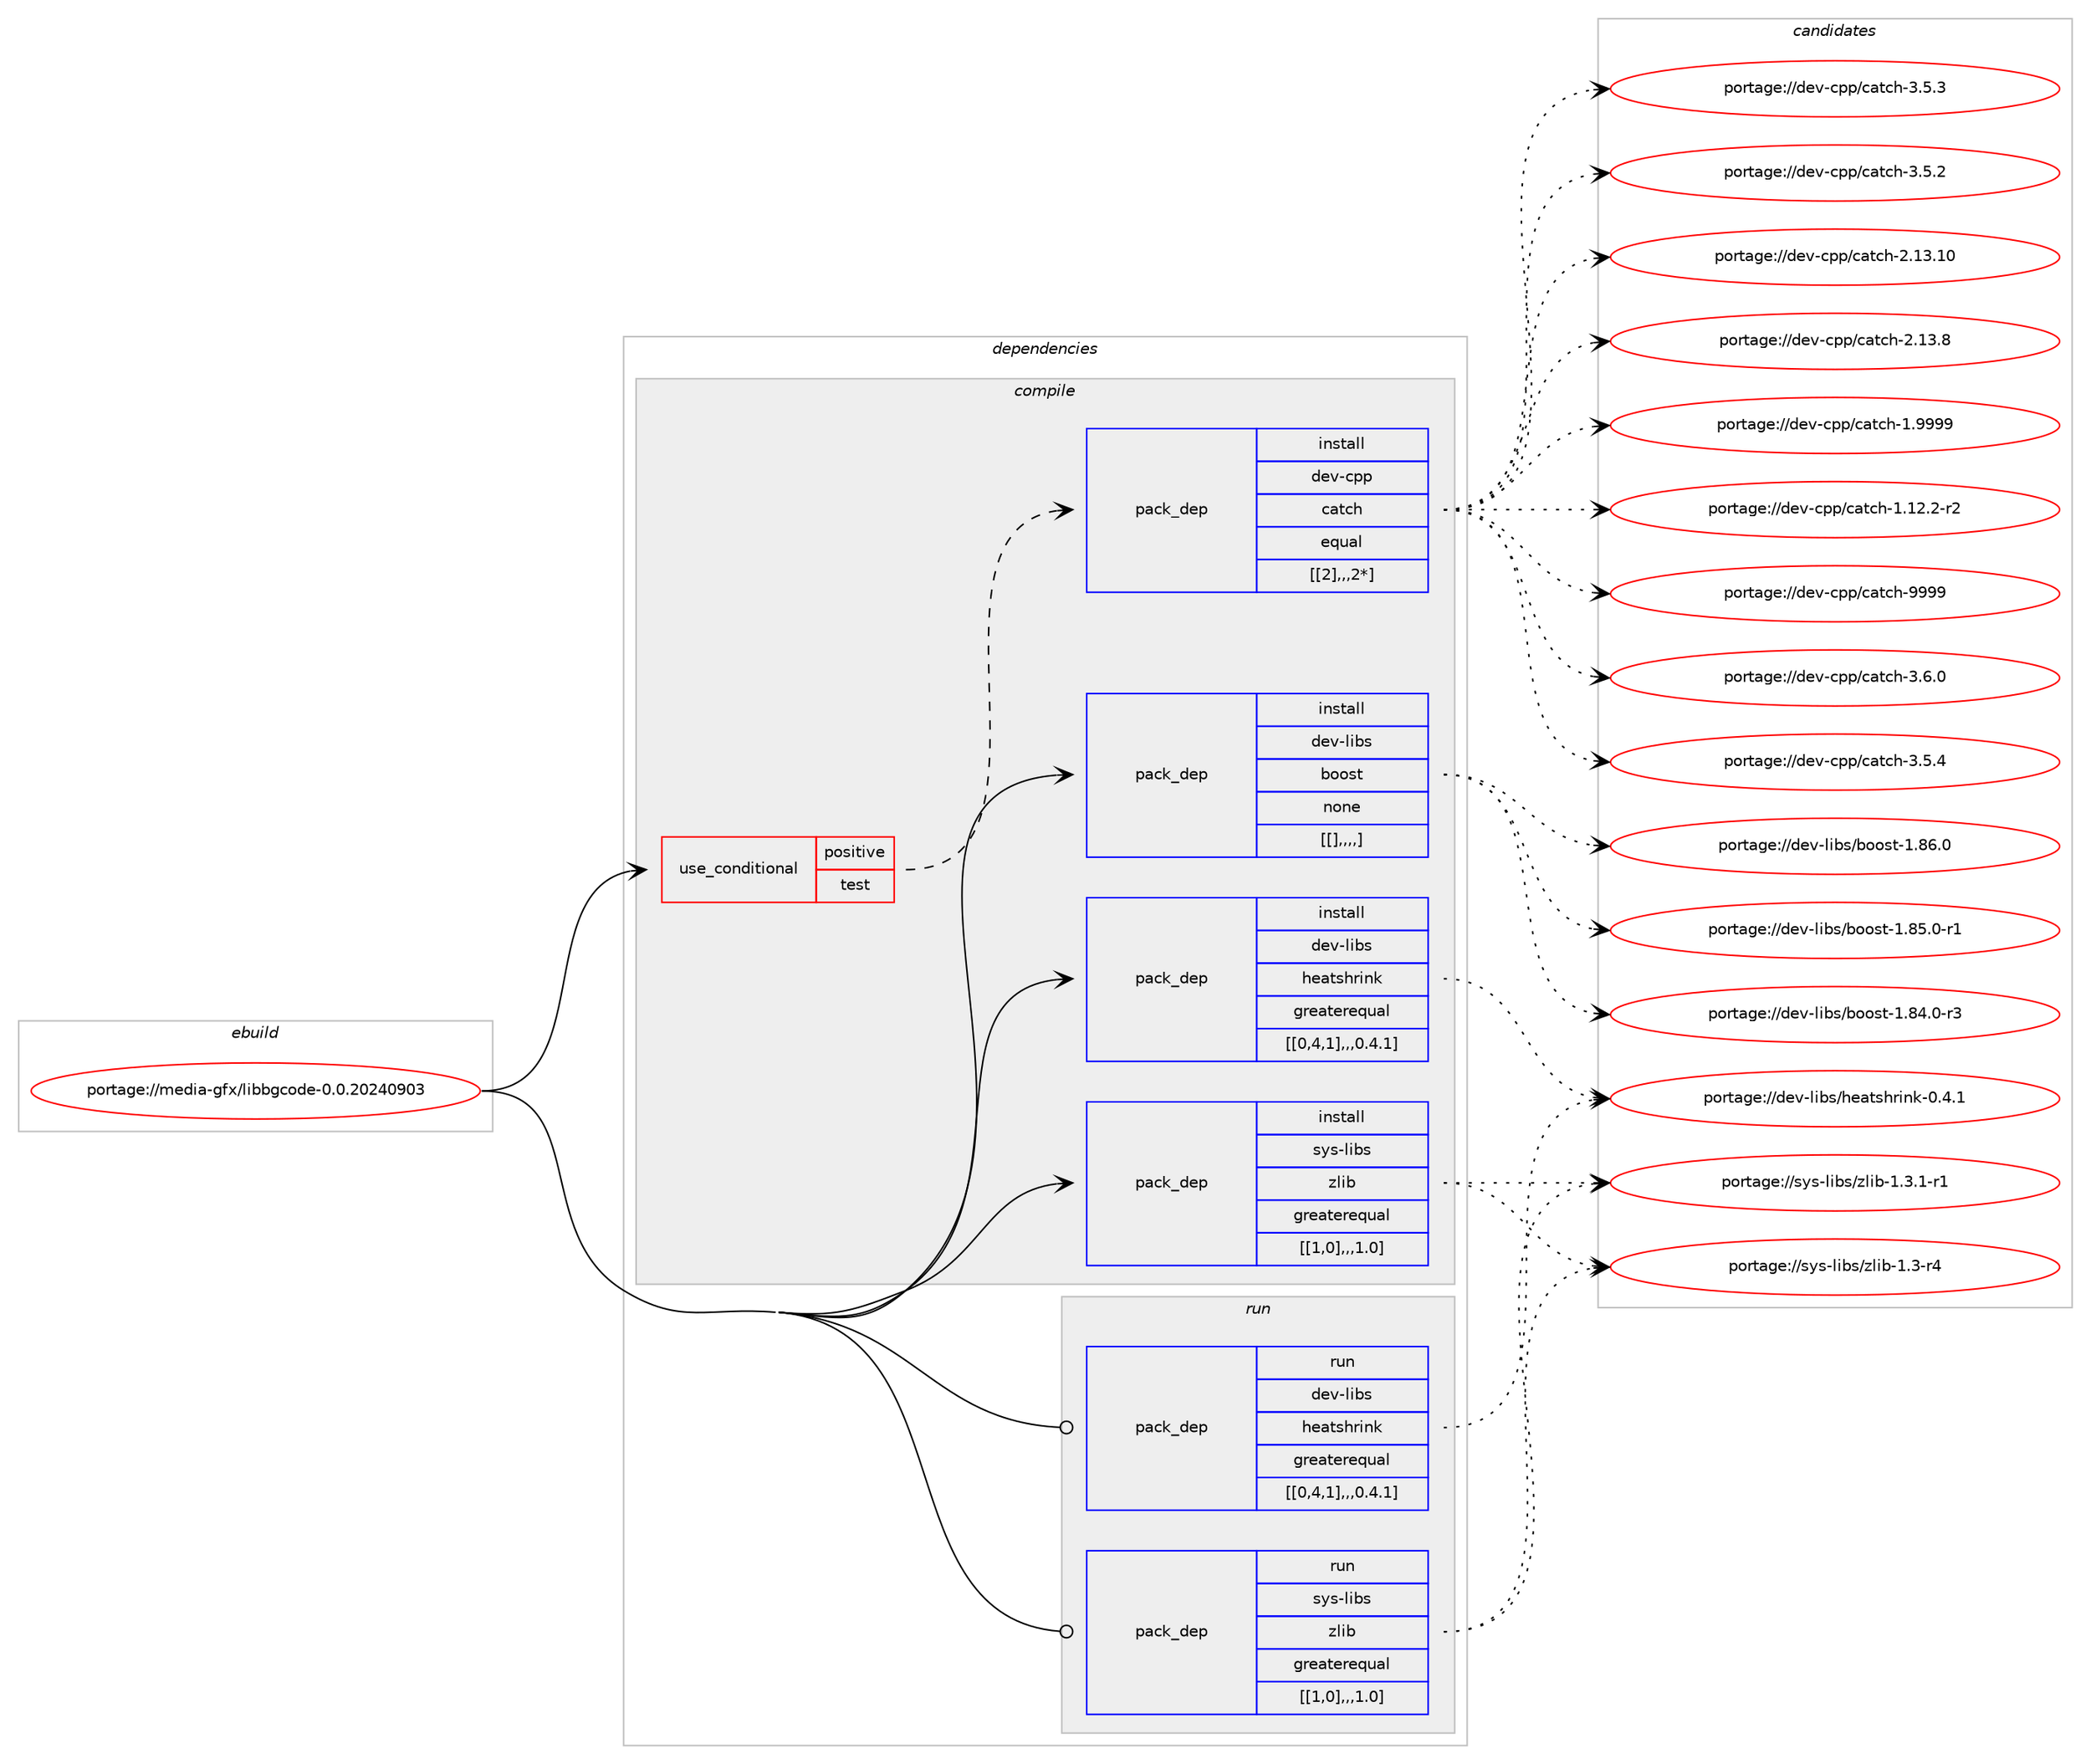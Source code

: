 digraph prolog {

# *************
# Graph options
# *************

newrank=true;
concentrate=true;
compound=true;
graph [rankdir=LR,fontname=Helvetica,fontsize=10,ranksep=1.5];#, ranksep=2.5, nodesep=0.2];
edge  [arrowhead=vee];
node  [fontname=Helvetica,fontsize=10];

# **********
# The ebuild
# **********

subgraph cluster_leftcol {
color=gray;
label=<<i>ebuild</i>>;
id [label="portage://media-gfx/libbgcode-0.0.20240903", color=red, width=4, href="../media-gfx/libbgcode-0.0.20240903.svg"];
}

# ****************
# The dependencies
# ****************

subgraph cluster_midcol {
color=gray;
label=<<i>dependencies</i>>;
subgraph cluster_compile {
fillcolor="#eeeeee";
style=filled;
label=<<i>compile</i>>;
subgraph cond76841 {
dependency307476 [label=<<TABLE BORDER="0" CELLBORDER="1" CELLSPACING="0" CELLPADDING="4"><TR><TD ROWSPAN="3" CELLPADDING="10">use_conditional</TD></TR><TR><TD>positive</TD></TR><TR><TD>test</TD></TR></TABLE>>, shape=none, color=red];
subgraph pack228119 {
dependency307477 [label=<<TABLE BORDER="0" CELLBORDER="1" CELLSPACING="0" CELLPADDING="4" WIDTH="220"><TR><TD ROWSPAN="6" CELLPADDING="30">pack_dep</TD></TR><TR><TD WIDTH="110">install</TD></TR><TR><TD>dev-cpp</TD></TR><TR><TD>catch</TD></TR><TR><TD>equal</TD></TR><TR><TD>[[2],,,2*]</TD></TR></TABLE>>, shape=none, color=blue];
}
dependency307476:e -> dependency307477:w [weight=20,style="dashed",arrowhead="vee"];
}
id:e -> dependency307476:w [weight=20,style="solid",arrowhead="vee"];
subgraph pack228120 {
dependency307478 [label=<<TABLE BORDER="0" CELLBORDER="1" CELLSPACING="0" CELLPADDING="4" WIDTH="220"><TR><TD ROWSPAN="6" CELLPADDING="30">pack_dep</TD></TR><TR><TD WIDTH="110">install</TD></TR><TR><TD>dev-libs</TD></TR><TR><TD>boost</TD></TR><TR><TD>none</TD></TR><TR><TD>[[],,,,]</TD></TR></TABLE>>, shape=none, color=blue];
}
id:e -> dependency307478:w [weight=20,style="solid",arrowhead="vee"];
subgraph pack228121 {
dependency307479 [label=<<TABLE BORDER="0" CELLBORDER="1" CELLSPACING="0" CELLPADDING="4" WIDTH="220"><TR><TD ROWSPAN="6" CELLPADDING="30">pack_dep</TD></TR><TR><TD WIDTH="110">install</TD></TR><TR><TD>dev-libs</TD></TR><TR><TD>heatshrink</TD></TR><TR><TD>greaterequal</TD></TR><TR><TD>[[0,4,1],,,0.4.1]</TD></TR></TABLE>>, shape=none, color=blue];
}
id:e -> dependency307479:w [weight=20,style="solid",arrowhead="vee"];
subgraph pack228122 {
dependency307480 [label=<<TABLE BORDER="0" CELLBORDER="1" CELLSPACING="0" CELLPADDING="4" WIDTH="220"><TR><TD ROWSPAN="6" CELLPADDING="30">pack_dep</TD></TR><TR><TD WIDTH="110">install</TD></TR><TR><TD>sys-libs</TD></TR><TR><TD>zlib</TD></TR><TR><TD>greaterequal</TD></TR><TR><TD>[[1,0],,,1.0]</TD></TR></TABLE>>, shape=none, color=blue];
}
id:e -> dependency307480:w [weight=20,style="solid",arrowhead="vee"];
}
subgraph cluster_compileandrun {
fillcolor="#eeeeee";
style=filled;
label=<<i>compile and run</i>>;
}
subgraph cluster_run {
fillcolor="#eeeeee";
style=filled;
label=<<i>run</i>>;
subgraph pack228123 {
dependency307481 [label=<<TABLE BORDER="0" CELLBORDER="1" CELLSPACING="0" CELLPADDING="4" WIDTH="220"><TR><TD ROWSPAN="6" CELLPADDING="30">pack_dep</TD></TR><TR><TD WIDTH="110">run</TD></TR><TR><TD>dev-libs</TD></TR><TR><TD>heatshrink</TD></TR><TR><TD>greaterequal</TD></TR><TR><TD>[[0,4,1],,,0.4.1]</TD></TR></TABLE>>, shape=none, color=blue];
}
id:e -> dependency307481:w [weight=20,style="solid",arrowhead="odot"];
subgraph pack228124 {
dependency307482 [label=<<TABLE BORDER="0" CELLBORDER="1" CELLSPACING="0" CELLPADDING="4" WIDTH="220"><TR><TD ROWSPAN="6" CELLPADDING="30">pack_dep</TD></TR><TR><TD WIDTH="110">run</TD></TR><TR><TD>sys-libs</TD></TR><TR><TD>zlib</TD></TR><TR><TD>greaterequal</TD></TR><TR><TD>[[1,0],,,1.0]</TD></TR></TABLE>>, shape=none, color=blue];
}
id:e -> dependency307482:w [weight=20,style="solid",arrowhead="odot"];
}
}

# **************
# The candidates
# **************

subgraph cluster_choices {
rank=same;
color=gray;
label=<<i>candidates</i>>;

subgraph choice228119 {
color=black;
nodesep=1;
choice1001011184599112112479997116991044557575757 [label="portage://dev-cpp/catch-9999", color=red, width=4,href="../dev-cpp/catch-9999.svg"];
choice100101118459911211247999711699104455146544648 [label="portage://dev-cpp/catch-3.6.0", color=red, width=4,href="../dev-cpp/catch-3.6.0.svg"];
choice100101118459911211247999711699104455146534652 [label="portage://dev-cpp/catch-3.5.4", color=red, width=4,href="../dev-cpp/catch-3.5.4.svg"];
choice100101118459911211247999711699104455146534651 [label="portage://dev-cpp/catch-3.5.3", color=red, width=4,href="../dev-cpp/catch-3.5.3.svg"];
choice100101118459911211247999711699104455146534650 [label="portage://dev-cpp/catch-3.5.2", color=red, width=4,href="../dev-cpp/catch-3.5.2.svg"];
choice1001011184599112112479997116991044550464951464948 [label="portage://dev-cpp/catch-2.13.10", color=red, width=4,href="../dev-cpp/catch-2.13.10.svg"];
choice10010111845991121124799971169910445504649514656 [label="portage://dev-cpp/catch-2.13.8", color=red, width=4,href="../dev-cpp/catch-2.13.8.svg"];
choice10010111845991121124799971169910445494657575757 [label="portage://dev-cpp/catch-1.9999", color=red, width=4,href="../dev-cpp/catch-1.9999.svg"];
choice100101118459911211247999711699104454946495046504511450 [label="portage://dev-cpp/catch-1.12.2-r2", color=red, width=4,href="../dev-cpp/catch-1.12.2-r2.svg"];
dependency307477:e -> choice1001011184599112112479997116991044557575757:w [style=dotted,weight="100"];
dependency307477:e -> choice100101118459911211247999711699104455146544648:w [style=dotted,weight="100"];
dependency307477:e -> choice100101118459911211247999711699104455146534652:w [style=dotted,weight="100"];
dependency307477:e -> choice100101118459911211247999711699104455146534651:w [style=dotted,weight="100"];
dependency307477:e -> choice100101118459911211247999711699104455146534650:w [style=dotted,weight="100"];
dependency307477:e -> choice1001011184599112112479997116991044550464951464948:w [style=dotted,weight="100"];
dependency307477:e -> choice10010111845991121124799971169910445504649514656:w [style=dotted,weight="100"];
dependency307477:e -> choice10010111845991121124799971169910445494657575757:w [style=dotted,weight="100"];
dependency307477:e -> choice100101118459911211247999711699104454946495046504511450:w [style=dotted,weight="100"];
}
subgraph choice228120 {
color=black;
nodesep=1;
choice1001011184510810598115479811111111511645494656544648 [label="portage://dev-libs/boost-1.86.0", color=red, width=4,href="../dev-libs/boost-1.86.0.svg"];
choice10010111845108105981154798111111115116454946565346484511449 [label="portage://dev-libs/boost-1.85.0-r1", color=red, width=4,href="../dev-libs/boost-1.85.0-r1.svg"];
choice10010111845108105981154798111111115116454946565246484511451 [label="portage://dev-libs/boost-1.84.0-r3", color=red, width=4,href="../dev-libs/boost-1.84.0-r3.svg"];
dependency307478:e -> choice1001011184510810598115479811111111511645494656544648:w [style=dotted,weight="100"];
dependency307478:e -> choice10010111845108105981154798111111115116454946565346484511449:w [style=dotted,weight="100"];
dependency307478:e -> choice10010111845108105981154798111111115116454946565246484511451:w [style=dotted,weight="100"];
}
subgraph choice228121 {
color=black;
nodesep=1;
choice10010111845108105981154710410197116115104114105110107454846524649 [label="portage://dev-libs/heatshrink-0.4.1", color=red, width=4,href="../dev-libs/heatshrink-0.4.1.svg"];
dependency307479:e -> choice10010111845108105981154710410197116115104114105110107454846524649:w [style=dotted,weight="100"];
}
subgraph choice228122 {
color=black;
nodesep=1;
choice115121115451081059811547122108105984549465146494511449 [label="portage://sys-libs/zlib-1.3.1-r1", color=red, width=4,href="../sys-libs/zlib-1.3.1-r1.svg"];
choice11512111545108105981154712210810598454946514511452 [label="portage://sys-libs/zlib-1.3-r4", color=red, width=4,href="../sys-libs/zlib-1.3-r4.svg"];
dependency307480:e -> choice115121115451081059811547122108105984549465146494511449:w [style=dotted,weight="100"];
dependency307480:e -> choice11512111545108105981154712210810598454946514511452:w [style=dotted,weight="100"];
}
subgraph choice228123 {
color=black;
nodesep=1;
choice10010111845108105981154710410197116115104114105110107454846524649 [label="portage://dev-libs/heatshrink-0.4.1", color=red, width=4,href="../dev-libs/heatshrink-0.4.1.svg"];
dependency307481:e -> choice10010111845108105981154710410197116115104114105110107454846524649:w [style=dotted,weight="100"];
}
subgraph choice228124 {
color=black;
nodesep=1;
choice115121115451081059811547122108105984549465146494511449 [label="portage://sys-libs/zlib-1.3.1-r1", color=red, width=4,href="../sys-libs/zlib-1.3.1-r1.svg"];
choice11512111545108105981154712210810598454946514511452 [label="portage://sys-libs/zlib-1.3-r4", color=red, width=4,href="../sys-libs/zlib-1.3-r4.svg"];
dependency307482:e -> choice115121115451081059811547122108105984549465146494511449:w [style=dotted,weight="100"];
dependency307482:e -> choice11512111545108105981154712210810598454946514511452:w [style=dotted,weight="100"];
}
}

}
